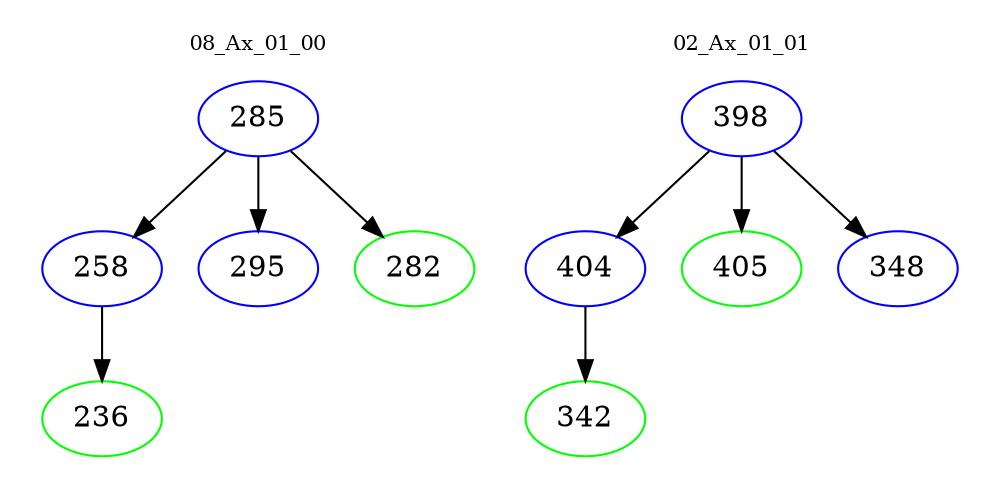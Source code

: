 digraph{
subgraph cluster_0 {
color = white
label = "08_Ax_01_00";
fontsize=10;
T0_285 [label="285", color="blue"]
T0_285 -> T0_258 [color="black"]
T0_258 [label="258", color="blue"]
T0_258 -> T0_236 [color="black"]
T0_236 [label="236", color="green"]
T0_285 -> T0_295 [color="black"]
T0_295 [label="295", color="blue"]
T0_285 -> T0_282 [color="black"]
T0_282 [label="282", color="green"]
}
subgraph cluster_1 {
color = white
label = "02_Ax_01_01";
fontsize=10;
T1_398 [label="398", color="blue"]
T1_398 -> T1_404 [color="black"]
T1_404 [label="404", color="blue"]
T1_404 -> T1_342 [color="black"]
T1_342 [label="342", color="green"]
T1_398 -> T1_405 [color="black"]
T1_405 [label="405", color="green"]
T1_398 -> T1_348 [color="black"]
T1_348 [label="348", color="blue"]
}
}
